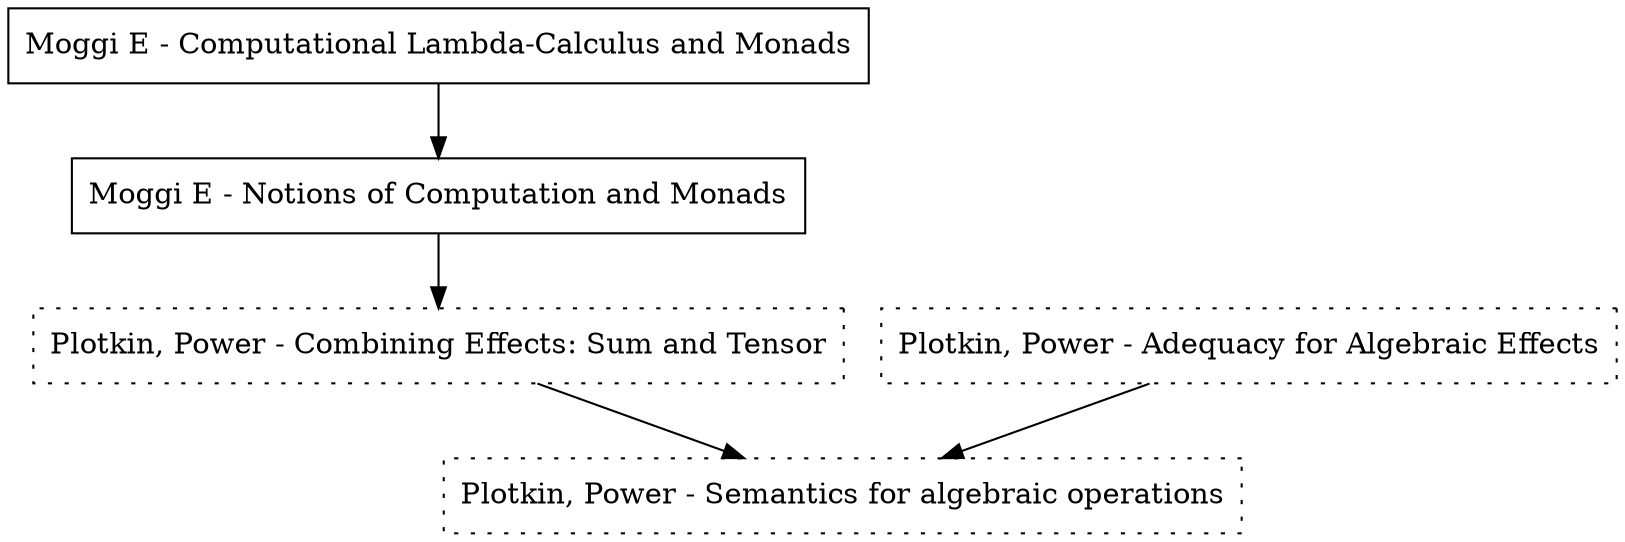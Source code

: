 digraph G {
	node[shape=box, style=dotted]

	"Moggi E - Computational Lambda-Calculus and Monads" [style=solid]
	"Moggi E - Computational Lambda-Calculus and Monads" -> "Moggi E - Notions of Computation and Monads"	

	"Moggi E - Notions of Computation and Monads" [style=solid]
	"Moggi E - Notions of Computation and Monads" -> "Plotkin, Power - Combining Effects: Sum and Tensor"

	"Plotkin, Power - Combining Effects: Sum and Tensor"
	"Plotkin, Power - Combining Effects: Sum and Tensor" -> "Plotkin, Power - Semantics for algebraic operations"

	"Plotkin, Power - Adequacy for Algebraic Effects"
	"Plotkin, Power - Adequacy for Algebraic Effects" -> "Plotkin, Power - Semantics for algebraic operations"

	"Plotkin, Power - Semantics for algebraic operations"
}